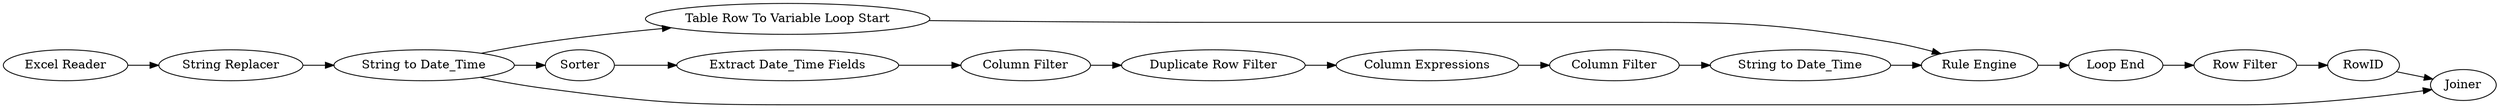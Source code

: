 digraph {
	1 [label="Excel Reader"]
	6 [label="String to Date_Time"]
	7 [label="String Replacer"]
	9 [label="Table Row To Variable Loop Start"]
	11 [label="Loop End"]
	14 [label="Row Filter"]
	15 [label=Sorter]
	16 [label="Extract Date_Time Fields"]
	17 [label="Column Filter"]
	18 [label="Duplicate Row Filter"]
	29 [label="Column Expressions"]
	30 [label="Column Filter"]
	31 [label="String to Date_Time"]
	32 [label=RowID]
	33 [label=Joiner]
	34 [label="Rule Engine"]
	1 -> 7
	6 -> 33
	6 -> 15
	6 -> 9
	7 -> 6
	9 -> 34
	11 -> 14
	14 -> 32
	15 -> 16
	16 -> 17
	17 -> 18
	18 -> 29
	29 -> 30
	30 -> 31
	31 -> 34
	32 -> 33
	34 -> 11
	rankdir=LR
}

